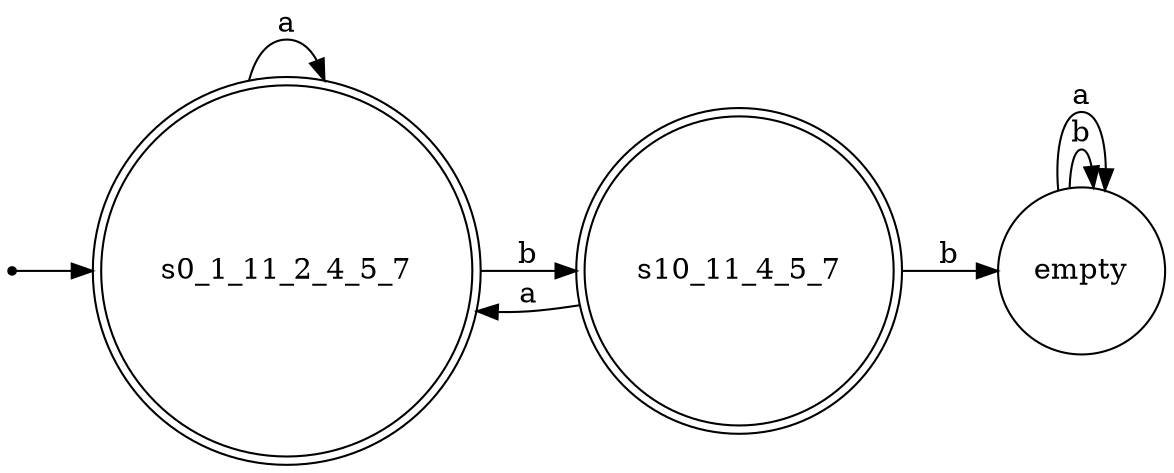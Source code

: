 digraph {
  rankdir=LR;

  node [shape = point]; __start_point__
  s0_1_11_2_4_5_7[shape=doublecircle]
  s10_11_4_5_7[shape=doublecircle]
  empty[shape=circle]

  __start_point__ -> s0_1_11_2_4_5_7
  s0_1_11_2_4_5_7 -> s10_11_4_5_7[label="b"]
  s0_1_11_2_4_5_7 -> s0_1_11_2_4_5_7[label="a"]
  s10_11_4_5_7 -> empty[label="b"]
  s10_11_4_5_7 -> s0_1_11_2_4_5_7[label="a"]
  empty -> empty[label="b"]
  empty -> empty[label="a"]
}
